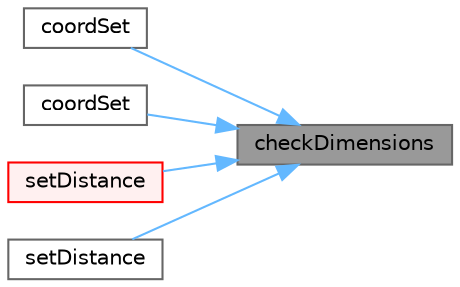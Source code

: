 digraph "checkDimensions"
{
 // LATEX_PDF_SIZE
  bgcolor="transparent";
  edge [fontname=Helvetica,fontsize=10,labelfontname=Helvetica,labelfontsize=10];
  node [fontname=Helvetica,fontsize=10,shape=box,height=0.2,width=0.4];
  rankdir="RL";
  Node1 [id="Node000001",label="checkDimensions",height=0.2,width=0.4,color="gray40", fillcolor="grey60", style="filled", fontcolor="black",tooltip=" "];
  Node1 -> Node2 [id="edge1_Node000001_Node000002",dir="back",color="steelblue1",style="solid",tooltip=" "];
  Node2 [id="Node000002",label="coordSet",height=0.2,width=0.4,color="grey40", fillcolor="white", style="filled",URL="$classFoam_1_1coordSet.html#aab1c971210ef4fa1b158455804805714",tooltip=" "];
  Node1 -> Node3 [id="edge2_Node000001_Node000003",dir="back",color="steelblue1",style="solid",tooltip=" "];
  Node3 [id="Node000003",label="coordSet",height=0.2,width=0.4,color="grey40", fillcolor="white", style="filled",URL="$classFoam_1_1coordSet.html#ac9a71c4800ed562eeec995bbeb12da63",tooltip=" "];
  Node1 -> Node4 [id="edge3_Node000001_Node000004",dir="back",color="steelblue1",style="solid",tooltip=" "];
  Node4 [id="Node000004",label="setDistance",height=0.2,width=0.4,color="red", fillcolor="#FFF0F0", style="filled",URL="$classFoam_1_1coordSet.html#addd1a3b81b55b2d5840dabd738eb7350",tooltip=" "];
  Node1 -> Node6 [id="edge4_Node000001_Node000006",dir="back",color="steelblue1",style="solid",tooltip=" "];
  Node6 [id="Node000006",label="setDistance",height=0.2,width=0.4,color="grey40", fillcolor="white", style="filled",URL="$classFoam_1_1coordSet.html#a1f8dfb6b5d85af6379316799b4e35bee",tooltip=" "];
}
